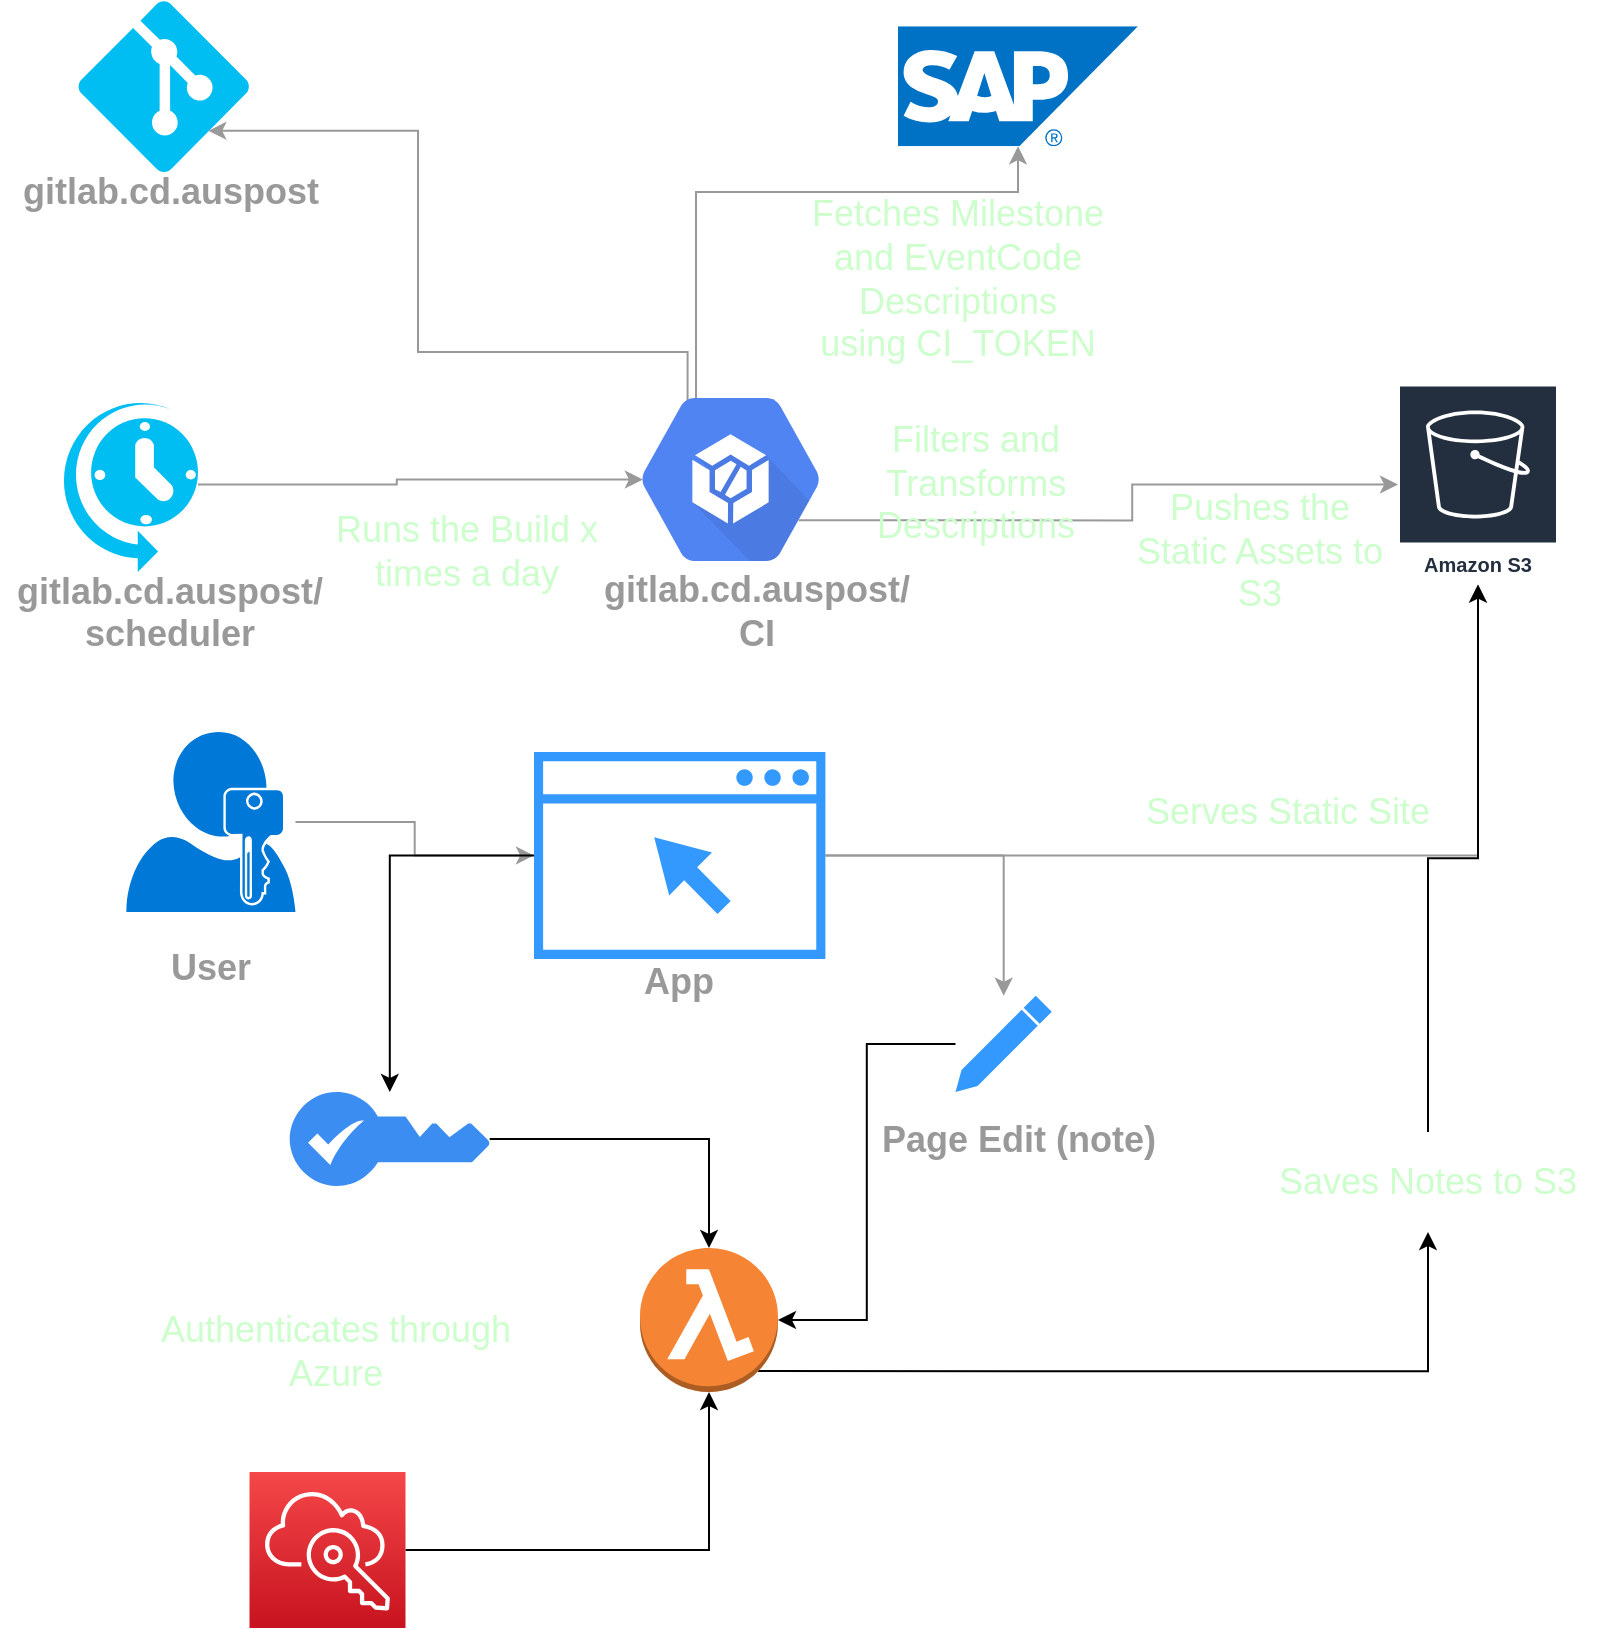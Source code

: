 <mxfile version="13.6.5">
    <diagram id="Kry13mM86Sc_4rmwd-vw" name="Page-1">
        <mxGraphModel dx="1496" dy="815" grid="1" gridSize="10" guides="1" tooltips="1" connect="1" arrows="1" fold="1" page="1" pageScale="1" pageWidth="827" pageHeight="1169" math="0" shadow="0">
            <root>
                <mxCell id="0"/>
                <mxCell id="1" parent="0"/>
                <mxCell id="2" value="" style="aspect=fixed;html=1;points=[];align=center;image;fontSize=12;image=img/lib/mscae/SAP_HANA_on_Azure.svg;" parent="1" vertex="1">
                    <mxGeometry x="450" y="97.13" width="120" height="60" as="geometry"/>
                </mxCell>
                <mxCell id="3" value="" style="verticalLabelPosition=bottom;html=1;verticalAlign=top;align=center;strokeColor=none;fillColor=#00BEF2;shape=mxgraph.azure.git_repository;" parent="1" vertex="1">
                    <mxGeometry x="40" y="84.25" width="85.75" height="85.75" as="geometry"/>
                </mxCell>
                <mxCell id="4" value="Amazon S3" style="outlineConnect=0;fontColor=#232F3E;gradientColor=none;strokeColor=#ffffff;fillColor=#232F3E;dashed=0;verticalLabelPosition=middle;verticalAlign=bottom;align=center;html=1;whiteSpace=wrap;fontSize=10;fontStyle=1;spacing=3;shape=mxgraph.aws4.productIcon;prIcon=mxgraph.aws4.s3;" parent="1" vertex="1">
                    <mxGeometry x="700" y="276.25" width="80" height="100" as="geometry"/>
                </mxCell>
                <mxCell id="8" style="edgeStyle=orthogonalEdgeStyle;rounded=0;orthogonalLoop=1;jettySize=auto;html=1;entryX=0.175;entryY=0.5;entryDx=0;entryDy=0;entryPerimeter=0;fontColor=#999999;strokeColor=#999999;" parent="1" source="5" target="6" edge="1">
                    <mxGeometry relative="1" as="geometry"/>
                </mxCell>
                <mxCell id="5" value="" style="verticalLabelPosition=bottom;html=1;verticalAlign=top;align=center;strokeColor=none;fillColor=#00BEF2;shape=mxgraph.azure.scheduler;pointerEvents=1;" parent="1" vertex="1">
                    <mxGeometry x="30.0" y="282.5" width="70" height="87.5" as="geometry"/>
                </mxCell>
                <mxCell id="9" style="edgeStyle=orthogonalEdgeStyle;rounded=0;orthogonalLoop=1;jettySize=auto;html=1;exitX=0.34;exitY=0.17;exitDx=0;exitDy=0;exitPerimeter=0;entryX=0.76;entryY=0.76;entryDx=0;entryDy=0;entryPerimeter=0;fontColor=#999999;strokeColor=#999999;" parent="1" source="6" target="3" edge="1">
                    <mxGeometry relative="1" as="geometry">
                        <Array as="points">
                            <mxPoint x="210" y="260"/>
                            <mxPoint x="210" y="149"/>
                        </Array>
                    </mxGeometry>
                </mxCell>
                <mxCell id="10" style="edgeStyle=orthogonalEdgeStyle;rounded=0;orthogonalLoop=1;jettySize=auto;html=1;exitX=0.66;exitY=0.17;exitDx=0;exitDy=0;exitPerimeter=0;fontColor=#999999;strokeColor=#999999;" parent="1" source="6" target="2" edge="1">
                    <mxGeometry relative="1" as="geometry">
                        <Array as="points">
                            <mxPoint x="349" y="180"/>
                            <mxPoint x="510" y="180"/>
                        </Array>
                    </mxGeometry>
                </mxCell>
                <mxCell id="11" style="edgeStyle=orthogonalEdgeStyle;rounded=0;orthogonalLoop=1;jettySize=auto;html=1;exitX=0.75;exitY=0.67;exitDx=0;exitDy=0;exitPerimeter=0;fontColor=#999999;strokeColor=#999999;" parent="1" source="6" target="4" edge="1">
                    <mxGeometry relative="1" as="geometry">
                        <mxPoint x="610" y="290" as="targetPoint"/>
                    </mxGeometry>
                </mxCell>
                <mxCell id="6" value="" style="html=1;fillColor=#5184F3;strokeColor=none;verticalAlign=top;labelPosition=center;verticalLabelPosition=bottom;align=center;spacingTop=-6;fontSize=11;fontStyle=1;fontColor=#999999;shape=mxgraph.gcp2.hexIcon;prIcon=container_builder" parent="1" vertex="1">
                    <mxGeometry x="298.75" y="263.75" width="135.38" height="120" as="geometry"/>
                </mxCell>
                <mxCell id="13" style="edgeStyle=orthogonalEdgeStyle;rounded=0;orthogonalLoop=1;jettySize=auto;html=1;fontColor=#999999;strokeColor=#999999;" parent="1" source="12" target="18" edge="1">
                    <mxGeometry relative="1" as="geometry"/>
                </mxCell>
                <mxCell id="12" value="" style="aspect=fixed;pointerEvents=1;shadow=0;dashed=0;html=1;strokeColor=none;labelPosition=center;verticalLabelPosition=bottom;verticalAlign=top;align=center;shape=mxgraph.mscae.enterprise.user_permissions;fillColor=#0078D7;" parent="1" vertex="1">
                    <mxGeometry x="64.14" y="450" width="84.6" height="90" as="geometry"/>
                </mxCell>
                <mxCell id="20" style="edgeStyle=orthogonalEdgeStyle;rounded=0;orthogonalLoop=1;jettySize=auto;html=1;fontColor=#999999;strokeColor=#999999;" parent="1" source="18" target="4" edge="1">
                    <mxGeometry relative="1" as="geometry">
                        <mxPoint x="560" y="510" as="targetPoint"/>
                    </mxGeometry>
                </mxCell>
                <mxCell id="51" style="edgeStyle=orthogonalEdgeStyle;rounded=0;orthogonalLoop=1;jettySize=auto;html=1;" edge="1" parent="1" source="18" target="24">
                    <mxGeometry relative="1" as="geometry"/>
                </mxCell>
                <mxCell id="18" value="" style="pointerEvents=1;shadow=0;dashed=0;html=1;strokeColor=none;aspect=fixed;labelPosition=center;verticalLabelPosition=bottom;verticalAlign=top;align=center;outlineConnect=0;shape=mxgraph.vvd.web_browser;fillColor=#3399FF;" parent="1" vertex="1">
                    <mxGeometry x="268" y="460" width="145.69" height="103.44" as="geometry"/>
                </mxCell>
                <mxCell id="54" style="edgeStyle=orthogonalEdgeStyle;rounded=0;orthogonalLoop=1;jettySize=auto;html=1;entryX=1;entryY=0.5;entryDx=0;entryDy=0;entryPerimeter=0;" edge="1" parent="1" source="22" target="47">
                    <mxGeometry relative="1" as="geometry"/>
                </mxCell>
                <mxCell id="22" value="" style="dashed=0;aspect=fixed;verticalLabelPosition=bottom;verticalAlign=top;align=center;shape=mxgraph.gmdl.edit;strokeColor=none;shadow=0;fillColor=#3399FF;" parent="1" vertex="1">
                    <mxGeometry x="478.75" y="581.87" width="48.13" height="48.13" as="geometry"/>
                </mxCell>
                <mxCell id="23" style="edgeStyle=orthogonalEdgeStyle;rounded=0;orthogonalLoop=1;jettySize=auto;html=1;fontColor=#999999;strokeColor=#999999;" parent="1" source="18" target="22" edge="1">
                    <mxGeometry relative="1" as="geometry">
                        <mxPoint x="410" y="471.7" as="sourcePoint"/>
                        <mxPoint x="570" y="555.1" as="targetPoint"/>
                    </mxGeometry>
                </mxCell>
                <mxCell id="52" style="edgeStyle=orthogonalEdgeStyle;rounded=0;orthogonalLoop=1;jettySize=auto;html=1;" edge="1" parent="1" source="24" target="47">
                    <mxGeometry relative="1" as="geometry"/>
                </mxCell>
                <mxCell id="24" value="" style="html=1;aspect=fixed;strokeColor=none;shadow=0;align=center;verticalAlign=top;fillColor=#3B8DF1;shape=mxgraph.gcp2.key" parent="1" vertex="1">
                    <mxGeometry x="145.85" y="630" width="100" height="47" as="geometry"/>
                </mxCell>
                <mxCell id="28" value="&lt;font style=&quot;font-size: 18px&quot;&gt;&lt;b&gt;gitlab.cd.auspost&lt;/b&gt;&lt;/font&gt;" style="text;html=1;strokeColor=none;fillColor=none;align=center;verticalAlign=middle;whiteSpace=wrap;rounded=0;fontColor=#999999;" parent="1" vertex="1">
                    <mxGeometry x="10" y="170" width="152.88" height="20" as="geometry"/>
                </mxCell>
                <mxCell id="30" value="&lt;font style=&quot;font-size: 18px&quot;&gt;&lt;b&gt;gitlab.cd.auspost/&lt;br&gt;CI&lt;/b&gt;&lt;/font&gt;" style="text;html=1;strokeColor=none;fillColor=none;align=center;verticalAlign=middle;whiteSpace=wrap;rounded=0;fontColor=#999999;" parent="1" vertex="1">
                    <mxGeometry x="280" y="370" width="198.75" height="40" as="geometry"/>
                </mxCell>
                <mxCell id="31" value="&lt;font&gt;&lt;b style=&quot;font-size: 18px&quot;&gt;gitlab.cd.auspost/&lt;br&gt;&lt;/b&gt;&lt;span style=&quot;font-size: 18px&quot;&gt;&lt;b&gt;scheduler&lt;/b&gt;&lt;/span&gt;&lt;br&gt;&lt;br&gt;&lt;/font&gt;" style="text;html=1;strokeColor=none;fillColor=none;align=center;verticalAlign=middle;whiteSpace=wrap;rounded=0;fontColor=#999999;" parent="1" vertex="1">
                    <mxGeometry x="1.44" y="370" width="170" height="56.25" as="geometry"/>
                </mxCell>
                <mxCell id="33" value="&lt;font style=&quot;font-size: 18px&quot;&gt;&lt;b&gt;User&lt;/b&gt;&lt;/font&gt;" style="text;html=1;strokeColor=none;fillColor=none;align=center;verticalAlign=middle;whiteSpace=wrap;rounded=0;fontColor=#999999;" parent="1" vertex="1">
                    <mxGeometry x="30" y="558.13" width="152.88" height="20" as="geometry"/>
                </mxCell>
                <mxCell id="34" value="&lt;span style=&quot;font-size: 18px&quot;&gt;&lt;b&gt;App&lt;/b&gt;&lt;/span&gt;" style="text;html=1;strokeColor=none;fillColor=none;align=center;verticalAlign=middle;whiteSpace=wrap;rounded=0;fontColor=#999999;" parent="1" vertex="1">
                    <mxGeometry x="264.4" y="565" width="152.88" height="20" as="geometry"/>
                </mxCell>
                <mxCell id="38" value="&lt;span style=&quot;font-size: 18px&quot;&gt;&lt;b&gt;Page Edit (note)&lt;/b&gt;&lt;/span&gt;" style="text;html=1;strokeColor=none;fillColor=none;align=center;verticalAlign=middle;whiteSpace=wrap;rounded=0;fontColor=#999999;" parent="1" vertex="1">
                    <mxGeometry x="434.13" y="643.5" width="152.88" height="20" as="geometry"/>
                </mxCell>
                <mxCell id="39" value="&lt;font style=&quot;font-size: 18px&quot;&gt;&lt;font color=&quot;#ccffcc&quot;&gt;Fetches Milestone and EventCode&lt;br&gt;Descriptions&lt;br&gt;using CI_TOKEN&lt;/font&gt;&lt;br&gt;&lt;/font&gt;" style="text;html=1;strokeColor=none;fillColor=none;align=center;verticalAlign=middle;whiteSpace=wrap;rounded=0;" parent="1" vertex="1">
                    <mxGeometry x="390" y="183.75" width="180" height="80" as="geometry"/>
                </mxCell>
                <mxCell id="40" value="&lt;font style=&quot;font-size: 18px&quot;&gt;&lt;font color=&quot;#ccffcc&quot;&gt;Runs the Build x times a day&lt;/font&gt;&lt;br&gt;&lt;/font&gt;" style="text;html=1;strokeColor=none;fillColor=none;align=center;verticalAlign=middle;whiteSpace=wrap;rounded=0;" parent="1" vertex="1">
                    <mxGeometry x="150" y="330" width="168.75" height="60" as="geometry"/>
                </mxCell>
                <mxCell id="41" value="&lt;font style=&quot;font-size: 18px&quot;&gt;&lt;font color=&quot;#ccffcc&quot;&gt;Pushes the Static Assets to S3&lt;/font&gt;&lt;br&gt;&lt;/font&gt;" style="text;html=1;strokeColor=none;fillColor=none;align=center;verticalAlign=middle;whiteSpace=wrap;rounded=0;" parent="1" vertex="1">
                    <mxGeometry x="561.44" y="325" width="140" height="70" as="geometry"/>
                </mxCell>
                <mxCell id="42" value="&lt;font style=&quot;font-size: 18px&quot;&gt;&lt;font color=&quot;#ccffcc&quot;&gt;Serves Static Site&lt;/font&gt;&lt;br&gt;&lt;/font&gt;" style="text;html=1;strokeColor=none;fillColor=none;align=center;verticalAlign=middle;whiteSpace=wrap;rounded=0;" parent="1" vertex="1">
                    <mxGeometry x="550" y="470" width="190" height="40" as="geometry"/>
                </mxCell>
                <mxCell id="43" value="&lt;font style=&quot;font-size: 18px&quot;&gt;&lt;font color=&quot;#ccffcc&quot;&gt;Authenticates through Azure&lt;/font&gt;&lt;br&gt;&lt;/font&gt;" style="text;html=1;strokeColor=none;fillColor=none;align=center;verticalAlign=middle;whiteSpace=wrap;rounded=0;" parent="1" vertex="1">
                    <mxGeometry x="74.4" y="730" width="190" height="60" as="geometry"/>
                </mxCell>
                <mxCell id="50" style="edgeStyle=orthogonalEdgeStyle;rounded=0;orthogonalLoop=1;jettySize=auto;html=1;" edge="1" parent="1" source="44" target="4">
                    <mxGeometry relative="1" as="geometry"/>
                </mxCell>
                <mxCell id="44" value="&lt;font style=&quot;font-size: 18px&quot;&gt;&lt;font color=&quot;#ccffcc&quot;&gt;Saves Notes to S3&lt;/font&gt;&lt;br&gt;&lt;/font&gt;" style="text;html=1;strokeColor=none;fillColor=none;align=center;verticalAlign=middle;whiteSpace=wrap;rounded=0;" parent="1" vertex="1">
                    <mxGeometry x="620" y="650" width="190" height="50" as="geometry"/>
                </mxCell>
                <mxCell id="45" value="&lt;font style=&quot;font-size: 18px&quot;&gt;&lt;font color=&quot;#ccffcc&quot;&gt;Filters and Transforms Descriptions&lt;/font&gt;&lt;br&gt;&lt;/font&gt;" style="text;html=1;strokeColor=none;fillColor=none;align=center;verticalAlign=middle;whiteSpace=wrap;rounded=0;" parent="1" vertex="1">
                    <mxGeometry x="414" y="296.25" width="150" height="60" as="geometry"/>
                </mxCell>
                <mxCell id="55" style="edgeStyle=orthogonalEdgeStyle;rounded=0;orthogonalLoop=1;jettySize=auto;html=1;exitX=0.855;exitY=0.855;exitDx=0;exitDy=0;exitPerimeter=0;" edge="1" parent="1" source="47" target="44">
                    <mxGeometry relative="1" as="geometry"/>
                </mxCell>
                <mxCell id="47" value="" style="outlineConnect=0;dashed=0;verticalLabelPosition=bottom;verticalAlign=top;align=center;html=1;shape=mxgraph.aws3.lambda_function;fillColor=#F58534;gradientColor=none;" vertex="1" parent="1">
                    <mxGeometry x="321" y="708" width="69" height="72" as="geometry"/>
                </mxCell>
                <mxCell id="53" style="edgeStyle=orthogonalEdgeStyle;rounded=0;orthogonalLoop=1;jettySize=auto;html=1;entryX=0.5;entryY=1;entryDx=0;entryDy=0;entryPerimeter=0;" edge="1" parent="1" source="48" target="47">
                    <mxGeometry relative="1" as="geometry"/>
                </mxCell>
                <mxCell id="48" value="" style="outlineConnect=0;fontColor=#232F3E;gradientColor=#F54749;gradientDirection=north;fillColor=#C7131F;strokeColor=#ffffff;dashed=0;verticalLabelPosition=bottom;verticalAlign=top;align=center;html=1;fontSize=12;fontStyle=0;aspect=fixed;shape=mxgraph.aws4.resourceIcon;resIcon=mxgraph.aws4.single_sign_on;" vertex="1" parent="1">
                    <mxGeometry x="125.75" y="820" width="78" height="78" as="geometry"/>
                </mxCell>
            </root>
        </mxGraphModel>
    </diagram>
</mxfile>
